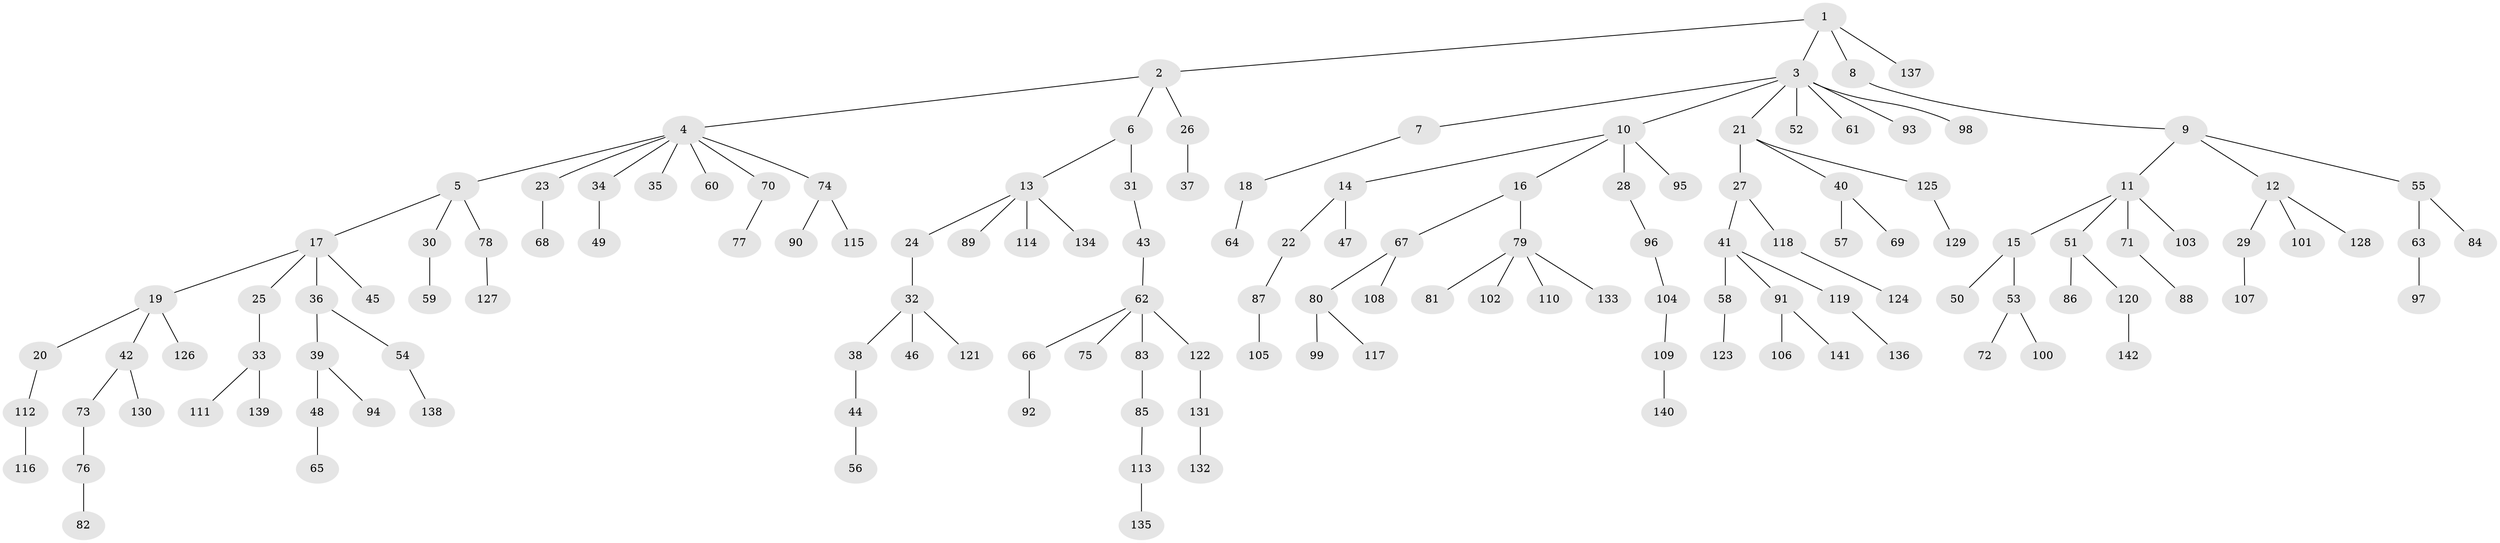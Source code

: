 // coarse degree distribution, {6: 0.011764705882352941, 9: 0.011764705882352941, 8: 0.011764705882352941, 4: 0.07058823529411765, 3: 0.07058823529411765, 2: 0.2235294117647059, 7: 0.011764705882352941, 5: 0.023529411764705882, 1: 0.5647058823529412}
// Generated by graph-tools (version 1.1) at 2025/19/03/04/25 18:19:12]
// undirected, 142 vertices, 141 edges
graph export_dot {
graph [start="1"]
  node [color=gray90,style=filled];
  1;
  2;
  3;
  4;
  5;
  6;
  7;
  8;
  9;
  10;
  11;
  12;
  13;
  14;
  15;
  16;
  17;
  18;
  19;
  20;
  21;
  22;
  23;
  24;
  25;
  26;
  27;
  28;
  29;
  30;
  31;
  32;
  33;
  34;
  35;
  36;
  37;
  38;
  39;
  40;
  41;
  42;
  43;
  44;
  45;
  46;
  47;
  48;
  49;
  50;
  51;
  52;
  53;
  54;
  55;
  56;
  57;
  58;
  59;
  60;
  61;
  62;
  63;
  64;
  65;
  66;
  67;
  68;
  69;
  70;
  71;
  72;
  73;
  74;
  75;
  76;
  77;
  78;
  79;
  80;
  81;
  82;
  83;
  84;
  85;
  86;
  87;
  88;
  89;
  90;
  91;
  92;
  93;
  94;
  95;
  96;
  97;
  98;
  99;
  100;
  101;
  102;
  103;
  104;
  105;
  106;
  107;
  108;
  109;
  110;
  111;
  112;
  113;
  114;
  115;
  116;
  117;
  118;
  119;
  120;
  121;
  122;
  123;
  124;
  125;
  126;
  127;
  128;
  129;
  130;
  131;
  132;
  133;
  134;
  135;
  136;
  137;
  138;
  139;
  140;
  141;
  142;
  1 -- 2;
  1 -- 3;
  1 -- 8;
  1 -- 137;
  2 -- 4;
  2 -- 6;
  2 -- 26;
  3 -- 7;
  3 -- 10;
  3 -- 21;
  3 -- 52;
  3 -- 61;
  3 -- 93;
  3 -- 98;
  4 -- 5;
  4 -- 23;
  4 -- 34;
  4 -- 35;
  4 -- 60;
  4 -- 70;
  4 -- 74;
  5 -- 17;
  5 -- 30;
  5 -- 78;
  6 -- 13;
  6 -- 31;
  7 -- 18;
  8 -- 9;
  9 -- 11;
  9 -- 12;
  9 -- 55;
  10 -- 14;
  10 -- 16;
  10 -- 28;
  10 -- 95;
  11 -- 15;
  11 -- 51;
  11 -- 71;
  11 -- 103;
  12 -- 29;
  12 -- 101;
  12 -- 128;
  13 -- 24;
  13 -- 89;
  13 -- 114;
  13 -- 134;
  14 -- 22;
  14 -- 47;
  15 -- 50;
  15 -- 53;
  16 -- 67;
  16 -- 79;
  17 -- 19;
  17 -- 25;
  17 -- 36;
  17 -- 45;
  18 -- 64;
  19 -- 20;
  19 -- 42;
  19 -- 126;
  20 -- 112;
  21 -- 27;
  21 -- 40;
  21 -- 125;
  22 -- 87;
  23 -- 68;
  24 -- 32;
  25 -- 33;
  26 -- 37;
  27 -- 41;
  27 -- 118;
  28 -- 96;
  29 -- 107;
  30 -- 59;
  31 -- 43;
  32 -- 38;
  32 -- 46;
  32 -- 121;
  33 -- 111;
  33 -- 139;
  34 -- 49;
  36 -- 39;
  36 -- 54;
  38 -- 44;
  39 -- 48;
  39 -- 94;
  40 -- 57;
  40 -- 69;
  41 -- 58;
  41 -- 91;
  41 -- 119;
  42 -- 73;
  42 -- 130;
  43 -- 62;
  44 -- 56;
  48 -- 65;
  51 -- 86;
  51 -- 120;
  53 -- 72;
  53 -- 100;
  54 -- 138;
  55 -- 63;
  55 -- 84;
  58 -- 123;
  62 -- 66;
  62 -- 75;
  62 -- 83;
  62 -- 122;
  63 -- 97;
  66 -- 92;
  67 -- 80;
  67 -- 108;
  70 -- 77;
  71 -- 88;
  73 -- 76;
  74 -- 90;
  74 -- 115;
  76 -- 82;
  78 -- 127;
  79 -- 81;
  79 -- 102;
  79 -- 110;
  79 -- 133;
  80 -- 99;
  80 -- 117;
  83 -- 85;
  85 -- 113;
  87 -- 105;
  91 -- 106;
  91 -- 141;
  96 -- 104;
  104 -- 109;
  109 -- 140;
  112 -- 116;
  113 -- 135;
  118 -- 124;
  119 -- 136;
  120 -- 142;
  122 -- 131;
  125 -- 129;
  131 -- 132;
}
